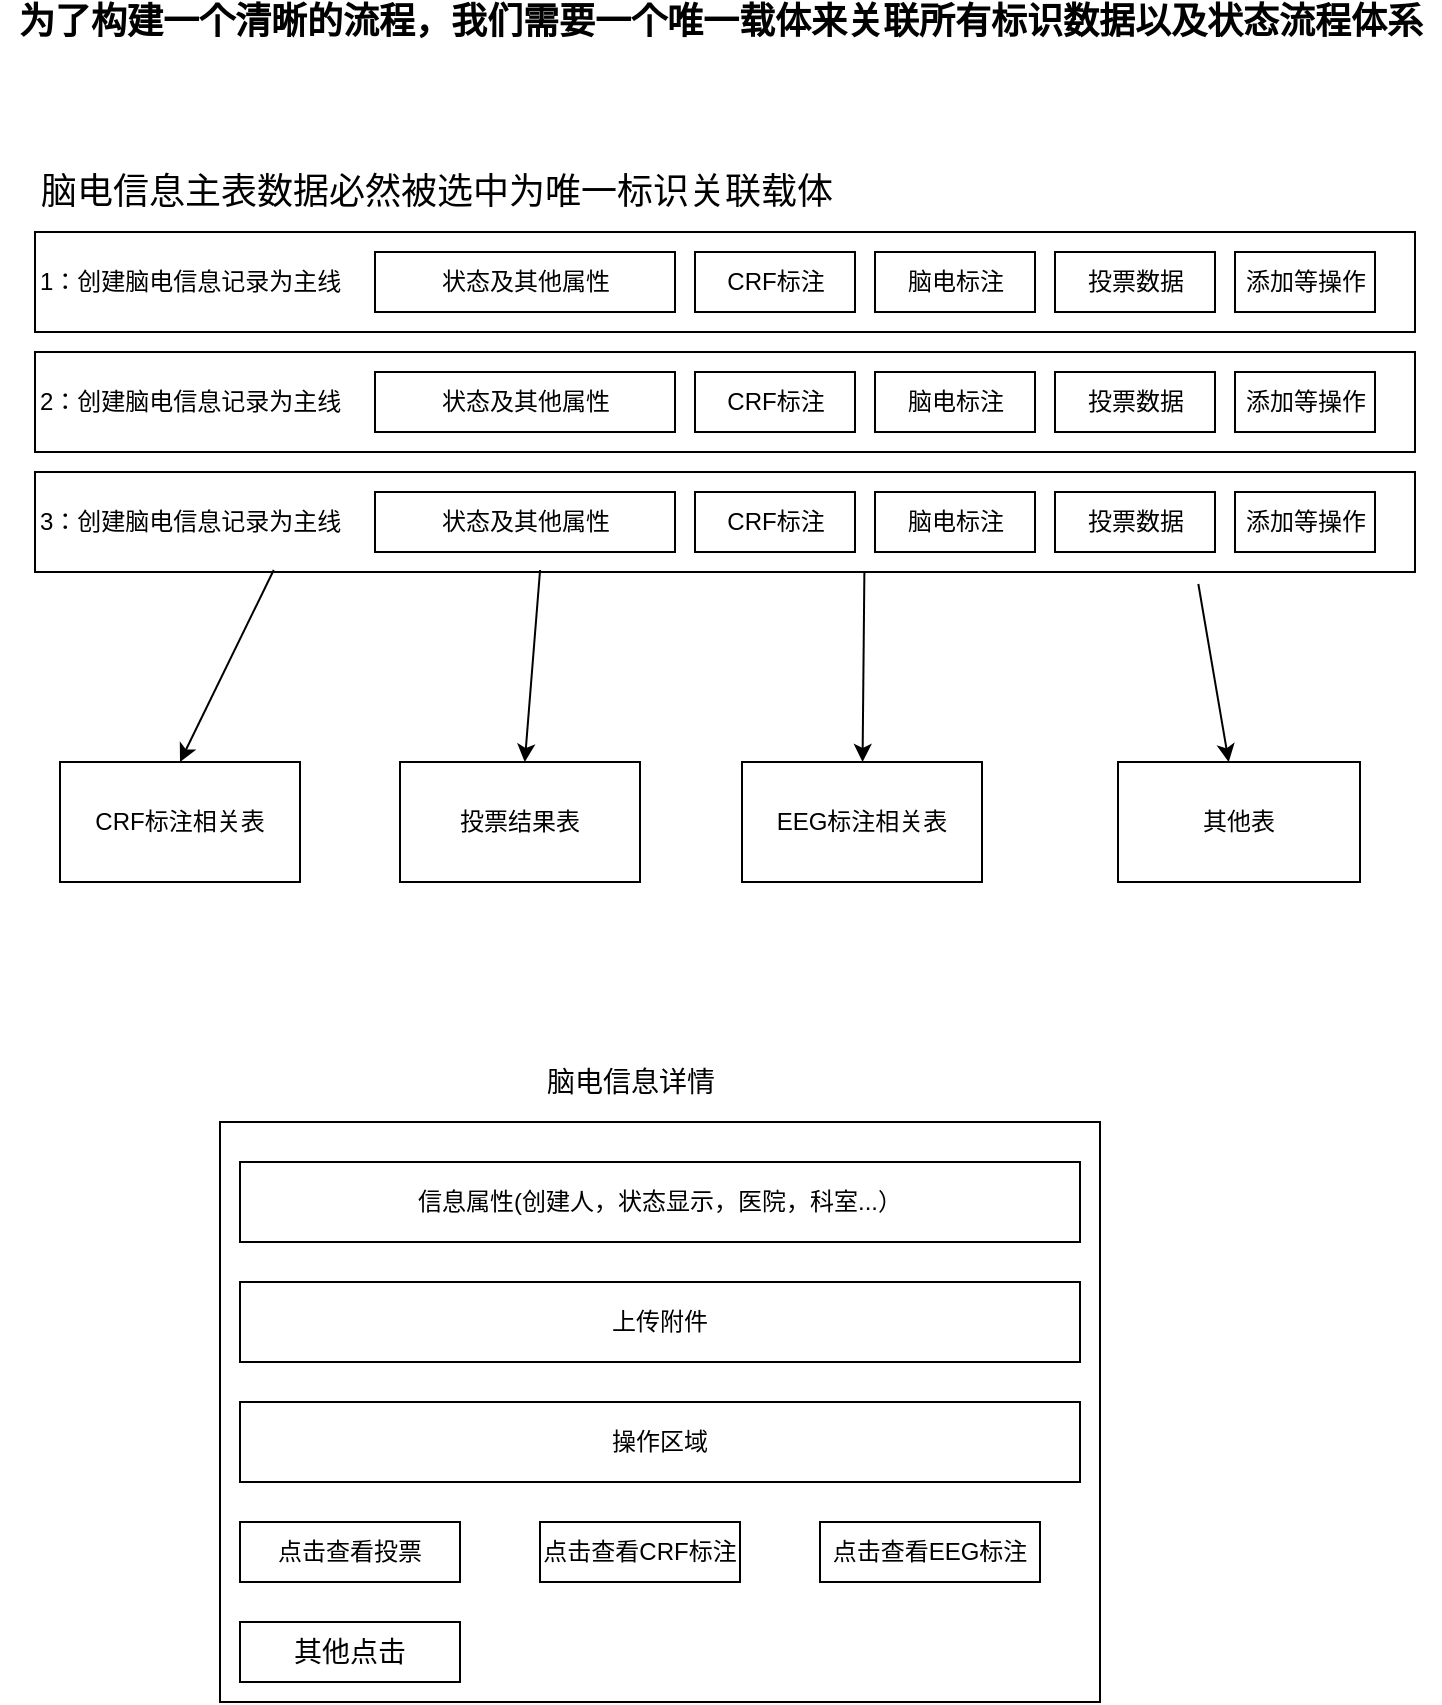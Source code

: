 <mxfile version="15.8.8" type="github">
  <diagram id="2P-IcHf5kusqsFVMrUGf" name="第 1 页">
    <mxGraphModel dx="2031" dy="1089" grid="1" gridSize="10" guides="1" tooltips="1" connect="1" arrows="1" fold="1" page="1" pageScale="1" pageWidth="827" pageHeight="1169" math="0" shadow="0">
      <root>
        <mxCell id="0" />
        <mxCell id="1" parent="0" />
        <mxCell id="NW2YHNt678Ip9tcdIz6_-1" value="2：创建脑电信息记录为主线" style="rounded=0;whiteSpace=wrap;html=1;align=left;" parent="1" vertex="1">
          <mxGeometry x="67.5" y="275" width="690" height="50" as="geometry" />
        </mxCell>
        <mxCell id="NW2YHNt678Ip9tcdIz6_-2" value="CRF标注" style="rounded=0;whiteSpace=wrap;html=1;" parent="1" vertex="1">
          <mxGeometry x="397.5" y="285" width="80" height="30" as="geometry" />
        </mxCell>
        <mxCell id="NW2YHNt678Ip9tcdIz6_-3" value="脑电标注" style="rounded=0;whiteSpace=wrap;html=1;" parent="1" vertex="1">
          <mxGeometry x="487.5" y="285" width="80" height="30" as="geometry" />
        </mxCell>
        <mxCell id="NW2YHNt678Ip9tcdIz6_-4" value="投票数据" style="rounded=0;whiteSpace=wrap;html=1;" parent="1" vertex="1">
          <mxGeometry x="577.5" y="285" width="80" height="30" as="geometry" />
        </mxCell>
        <mxCell id="NW2YHNt678Ip9tcdIz6_-5" value="" style="rounded=0;whiteSpace=wrap;html=1;" parent="1" vertex="1">
          <mxGeometry x="160" y="660" width="440" height="290" as="geometry" />
        </mxCell>
        <mxCell id="NW2YHNt678Ip9tcdIz6_-6" value="&lt;font style=&quot;font-size: 14px&quot;&gt;脑电信息详情&lt;/font&gt;" style="text;html=1;align=center;verticalAlign=middle;resizable=0;points=[];autosize=1;strokeColor=none;fillColor=none;" parent="1" vertex="1">
          <mxGeometry x="315" y="630" width="100" height="20" as="geometry" />
        </mxCell>
        <mxCell id="NW2YHNt678Ip9tcdIz6_-7" value="信息属性(创建人，状态显示，医院，科室...）" style="rounded=0;whiteSpace=wrap;html=1;" parent="1" vertex="1">
          <mxGeometry x="170" y="680" width="420" height="40" as="geometry" />
        </mxCell>
        <mxCell id="NW2YHNt678Ip9tcdIz6_-8" value="添加等操作" style="rounded=0;whiteSpace=wrap;html=1;" parent="1" vertex="1">
          <mxGeometry x="667.5" y="285" width="70" height="30" as="geometry" />
        </mxCell>
        <mxCell id="NW2YHNt678Ip9tcdIz6_-9" value="上传附件" style="rounded=0;whiteSpace=wrap;html=1;" parent="1" vertex="1">
          <mxGeometry x="170" y="740" width="420" height="40" as="geometry" />
        </mxCell>
        <mxCell id="NW2YHNt678Ip9tcdIz6_-10" value="操作区域" style="rounded=0;whiteSpace=wrap;html=1;" parent="1" vertex="1">
          <mxGeometry x="170" y="800" width="420" height="40" as="geometry" />
        </mxCell>
        <mxCell id="NW2YHNt678Ip9tcdIz6_-11" value="点击查看投票" style="rounded=0;whiteSpace=wrap;html=1;" parent="1" vertex="1">
          <mxGeometry x="170" y="860" width="110" height="30" as="geometry" />
        </mxCell>
        <mxCell id="NW2YHNt678Ip9tcdIz6_-12" value="点击查看EEG标注" style="rounded=0;whiteSpace=wrap;html=1;" parent="1" vertex="1">
          <mxGeometry x="460" y="860" width="110" height="30" as="geometry" />
        </mxCell>
        <mxCell id="NW2YHNt678Ip9tcdIz6_-13" value="点击查看CRF标注" style="rounded=0;whiteSpace=wrap;html=1;" parent="1" vertex="1">
          <mxGeometry x="320" y="860" width="100" height="30" as="geometry" />
        </mxCell>
        <mxCell id="NW2YHNt678Ip9tcdIz6_-14" value="状态及其他属性" style="rounded=0;whiteSpace=wrap;html=1;" parent="1" vertex="1">
          <mxGeometry x="237.5" y="285" width="150" height="30" as="geometry" />
        </mxCell>
        <mxCell id="NW2YHNt678Ip9tcdIz6_-15" value="1：创建脑电信息记录为主线" style="rounded=0;whiteSpace=wrap;html=1;align=left;" parent="1" vertex="1">
          <mxGeometry x="67.5" y="215" width="690" height="50" as="geometry" />
        </mxCell>
        <mxCell id="NW2YHNt678Ip9tcdIz6_-16" value="CRF标注" style="rounded=0;whiteSpace=wrap;html=1;" parent="1" vertex="1">
          <mxGeometry x="397.5" y="225" width="80" height="30" as="geometry" />
        </mxCell>
        <mxCell id="NW2YHNt678Ip9tcdIz6_-17" value="脑电标注" style="rounded=0;whiteSpace=wrap;html=1;" parent="1" vertex="1">
          <mxGeometry x="487.5" y="225" width="80" height="30" as="geometry" />
        </mxCell>
        <mxCell id="NW2YHNt678Ip9tcdIz6_-18" value="投票数据" style="rounded=0;whiteSpace=wrap;html=1;" parent="1" vertex="1">
          <mxGeometry x="577.5" y="225" width="80" height="30" as="geometry" />
        </mxCell>
        <mxCell id="NW2YHNt678Ip9tcdIz6_-19" value="添加等操作" style="rounded=0;whiteSpace=wrap;html=1;" parent="1" vertex="1">
          <mxGeometry x="667.5" y="225" width="70" height="30" as="geometry" />
        </mxCell>
        <mxCell id="NW2YHNt678Ip9tcdIz6_-20" value="状态及其他属性" style="rounded=0;whiteSpace=wrap;html=1;" parent="1" vertex="1">
          <mxGeometry x="237.5" y="225" width="150" height="30" as="geometry" />
        </mxCell>
        <mxCell id="NW2YHNt678Ip9tcdIz6_-21" value="3：创建脑电信息记录为主线" style="rounded=0;whiteSpace=wrap;html=1;align=left;" parent="1" vertex="1">
          <mxGeometry x="67.5" y="335" width="690" height="50" as="geometry" />
        </mxCell>
        <mxCell id="NW2YHNt678Ip9tcdIz6_-22" value="CRF标注" style="rounded=0;whiteSpace=wrap;html=1;" parent="1" vertex="1">
          <mxGeometry x="397.5" y="345" width="80" height="30" as="geometry" />
        </mxCell>
        <mxCell id="NW2YHNt678Ip9tcdIz6_-23" value="脑电标注" style="rounded=0;whiteSpace=wrap;html=1;" parent="1" vertex="1">
          <mxGeometry x="487.5" y="345" width="80" height="30" as="geometry" />
        </mxCell>
        <mxCell id="NW2YHNt678Ip9tcdIz6_-24" value="投票数据" style="rounded=0;whiteSpace=wrap;html=1;" parent="1" vertex="1">
          <mxGeometry x="577.5" y="345" width="80" height="30" as="geometry" />
        </mxCell>
        <mxCell id="NW2YHNt678Ip9tcdIz6_-25" value="添加等操作" style="rounded=0;whiteSpace=wrap;html=1;" parent="1" vertex="1">
          <mxGeometry x="667.5" y="345" width="70" height="30" as="geometry" />
        </mxCell>
        <mxCell id="NW2YHNt678Ip9tcdIz6_-26" value="状态及其他属性" style="rounded=0;whiteSpace=wrap;html=1;" parent="1" vertex="1">
          <mxGeometry x="237.5" y="345" width="150" height="30" as="geometry" />
        </mxCell>
        <mxCell id="DGSlNPXA1kgpIR7lFSpF-1" value="CRF标注相关表" style="rounded=0;whiteSpace=wrap;html=1;" vertex="1" parent="1">
          <mxGeometry x="80" y="480" width="120" height="60" as="geometry" />
        </mxCell>
        <mxCell id="DGSlNPXA1kgpIR7lFSpF-2" value="投票结果表" style="rounded=0;whiteSpace=wrap;html=1;" vertex="1" parent="1">
          <mxGeometry x="250" y="480" width="120" height="60" as="geometry" />
        </mxCell>
        <mxCell id="DGSlNPXA1kgpIR7lFSpF-3" value="EEG标注相关表" style="rounded=0;whiteSpace=wrap;html=1;" vertex="1" parent="1">
          <mxGeometry x="421" y="480" width="120" height="60" as="geometry" />
        </mxCell>
        <mxCell id="DGSlNPXA1kgpIR7lFSpF-4" value="其他表" style="rounded=0;whiteSpace=wrap;html=1;" vertex="1" parent="1">
          <mxGeometry x="609" y="480" width="121" height="60" as="geometry" />
        </mxCell>
        <mxCell id="DGSlNPXA1kgpIR7lFSpF-5" value="&lt;b&gt;&lt;font style=&quot;font-size: 18px&quot;&gt;为了构建一个清晰的流程，我们需要一个唯一载体来关联所有标识数据以及状态流程体系&lt;/font&gt;&lt;/b&gt;" style="text;html=1;align=center;verticalAlign=middle;resizable=0;points=[];autosize=1;strokeColor=none;fillColor=none;" vertex="1" parent="1">
          <mxGeometry x="50" y="100" width="720" height="20" as="geometry" />
        </mxCell>
        <mxCell id="DGSlNPXA1kgpIR7lFSpF-6" value="脑电信息主表数据必然被选中为唯一标识关联载体" style="text;html=1;align=center;verticalAlign=middle;resizable=0;points=[];autosize=1;strokeColor=none;fillColor=none;fontSize=18;" vertex="1" parent="1">
          <mxGeometry x="62.5" y="180" width="410" height="30" as="geometry" />
        </mxCell>
        <mxCell id="DGSlNPXA1kgpIR7lFSpF-7" value="" style="endArrow=classic;html=1;rounded=0;fontSize=18;exitX=0.173;exitY=0.98;exitDx=0;exitDy=0;exitPerimeter=0;entryX=0.5;entryY=0;entryDx=0;entryDy=0;" edge="1" parent="1" source="NW2YHNt678Ip9tcdIz6_-21" target="DGSlNPXA1kgpIR7lFSpF-1">
          <mxGeometry width="50" height="50" relative="1" as="geometry">
            <mxPoint x="170" y="460" as="sourcePoint" />
            <mxPoint x="220" y="410" as="targetPoint" />
          </mxGeometry>
        </mxCell>
        <mxCell id="DGSlNPXA1kgpIR7lFSpF-8" value="" style="endArrow=classic;html=1;rounded=0;fontSize=18;exitX=0.366;exitY=0.98;exitDx=0;exitDy=0;exitPerimeter=0;" edge="1" parent="1" source="NW2YHNt678Ip9tcdIz6_-21" target="DGSlNPXA1kgpIR7lFSpF-2">
          <mxGeometry width="50" height="50" relative="1" as="geometry">
            <mxPoint x="310" y="450" as="sourcePoint" />
            <mxPoint x="360" y="400" as="targetPoint" />
          </mxGeometry>
        </mxCell>
        <mxCell id="DGSlNPXA1kgpIR7lFSpF-9" value="" style="endArrow=classic;html=1;rounded=0;fontSize=18;exitX=0.601;exitY=1;exitDx=0;exitDy=0;exitPerimeter=0;" edge="1" parent="1" source="NW2YHNt678Ip9tcdIz6_-21" target="DGSlNPXA1kgpIR7lFSpF-3">
          <mxGeometry width="50" height="50" relative="1" as="geometry">
            <mxPoint x="481" y="390" as="sourcePoint" />
            <mxPoint x="520" y="400" as="targetPoint" />
          </mxGeometry>
        </mxCell>
        <mxCell id="DGSlNPXA1kgpIR7lFSpF-10" value="" style="endArrow=classic;html=1;rounded=0;fontSize=18;exitX=0.843;exitY=1.12;exitDx=0;exitDy=0;exitPerimeter=0;" edge="1" parent="1" source="NW2YHNt678Ip9tcdIz6_-21" target="DGSlNPXA1kgpIR7lFSpF-4">
          <mxGeometry width="50" height="50" relative="1" as="geometry">
            <mxPoint x="650" y="450" as="sourcePoint" />
            <mxPoint x="700" y="400" as="targetPoint" />
          </mxGeometry>
        </mxCell>
        <mxCell id="DGSlNPXA1kgpIR7lFSpF-11" value="其他点击" style="rounded=0;whiteSpace=wrap;html=1;fontSize=14;" vertex="1" parent="1">
          <mxGeometry x="170" y="910" width="110" height="30" as="geometry" />
        </mxCell>
      </root>
    </mxGraphModel>
  </diagram>
</mxfile>
